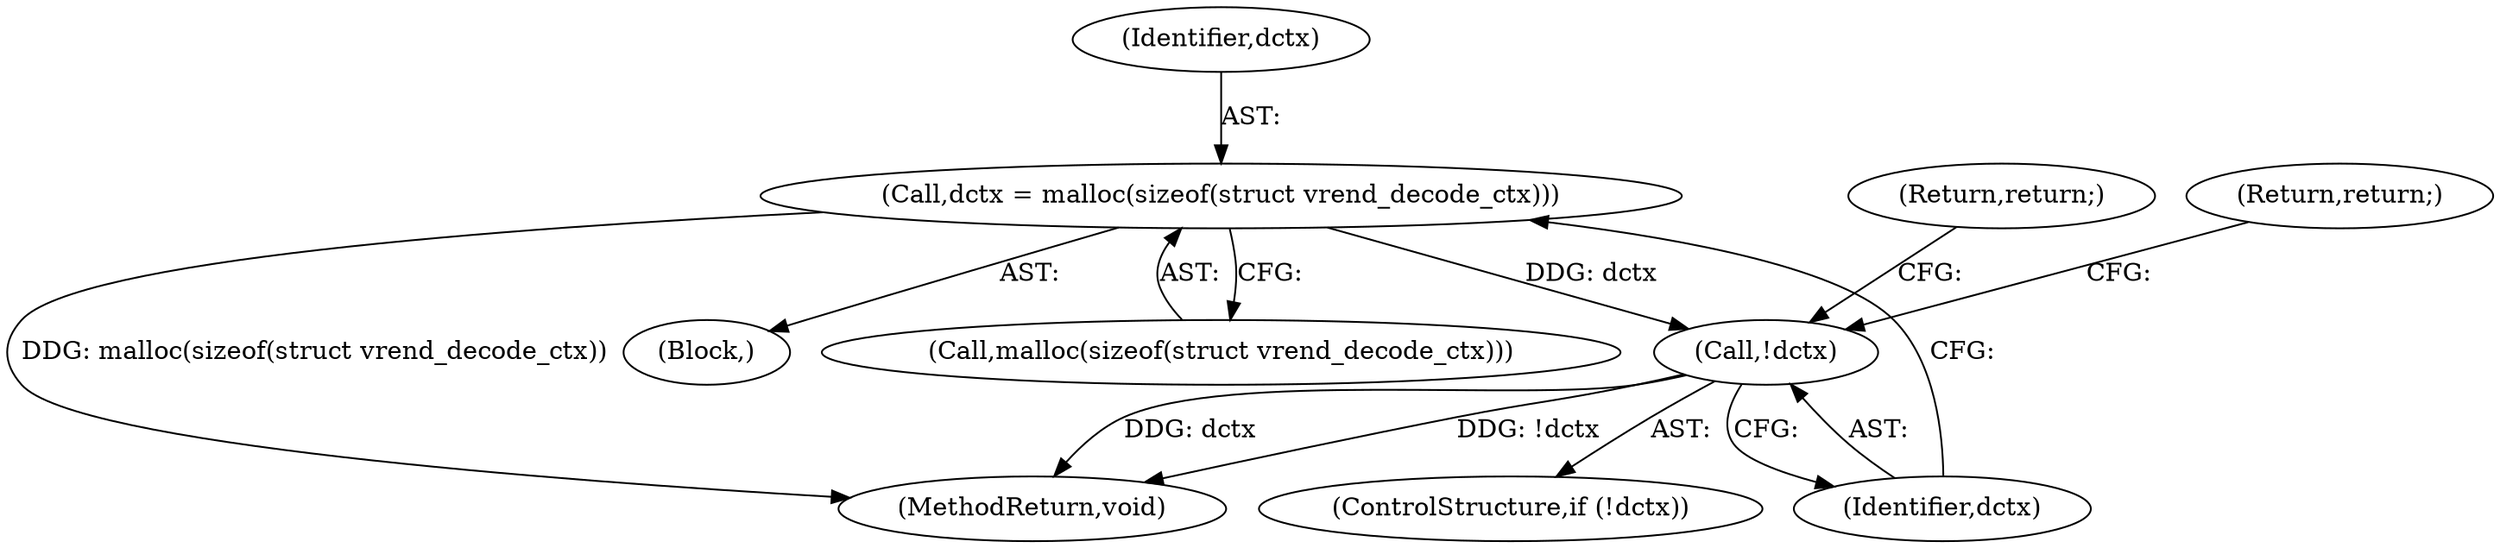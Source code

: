 digraph "0_virglrenderer_747a293ff6055203e529f083896b823e22523fe7@API" {
"1000119" [label="(Call,dctx = malloc(sizeof(struct vrend_decode_ctx)))"];
"1000125" [label="(Call,!dctx)"];
"1000124" [label="(ControlStructure,if (!dctx))"];
"1000129" [label="(MethodReturn,void)"];
"1000104" [label="(Block,)"];
"1000126" [label="(Identifier,dctx)"];
"1000125" [label="(Call,!dctx)"];
"1000127" [label="(Return,return;)"];
"1000128" [label="(Return,return;)"];
"1000120" [label="(Identifier,dctx)"];
"1000119" [label="(Call,dctx = malloc(sizeof(struct vrend_decode_ctx)))"];
"1000121" [label="(Call,malloc(sizeof(struct vrend_decode_ctx)))"];
"1000119" -> "1000104"  [label="AST: "];
"1000119" -> "1000121"  [label="CFG: "];
"1000120" -> "1000119"  [label="AST: "];
"1000121" -> "1000119"  [label="AST: "];
"1000126" -> "1000119"  [label="CFG: "];
"1000119" -> "1000129"  [label="DDG: malloc(sizeof(struct vrend_decode_ctx))"];
"1000119" -> "1000125"  [label="DDG: dctx"];
"1000125" -> "1000124"  [label="AST: "];
"1000125" -> "1000126"  [label="CFG: "];
"1000126" -> "1000125"  [label="AST: "];
"1000127" -> "1000125"  [label="CFG: "];
"1000128" -> "1000125"  [label="CFG: "];
"1000125" -> "1000129"  [label="DDG: dctx"];
"1000125" -> "1000129"  [label="DDG: !dctx"];
}
